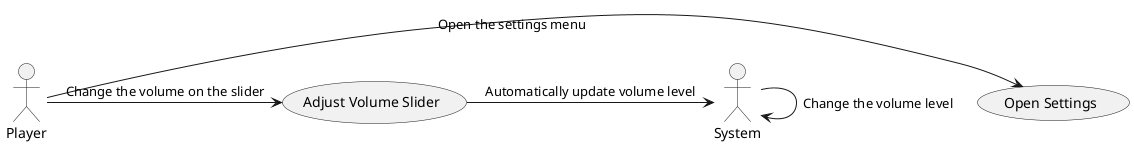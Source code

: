 @startuml
actor Player

Player -> (Open Settings) : Open the settings menu
Player -> (Adjust Volume Slider) : Change the volume on the slider
(Adjust Volume Slider) -> System : Automatically update volume level
(System) -> (System) : Change the volume level

@enduml
